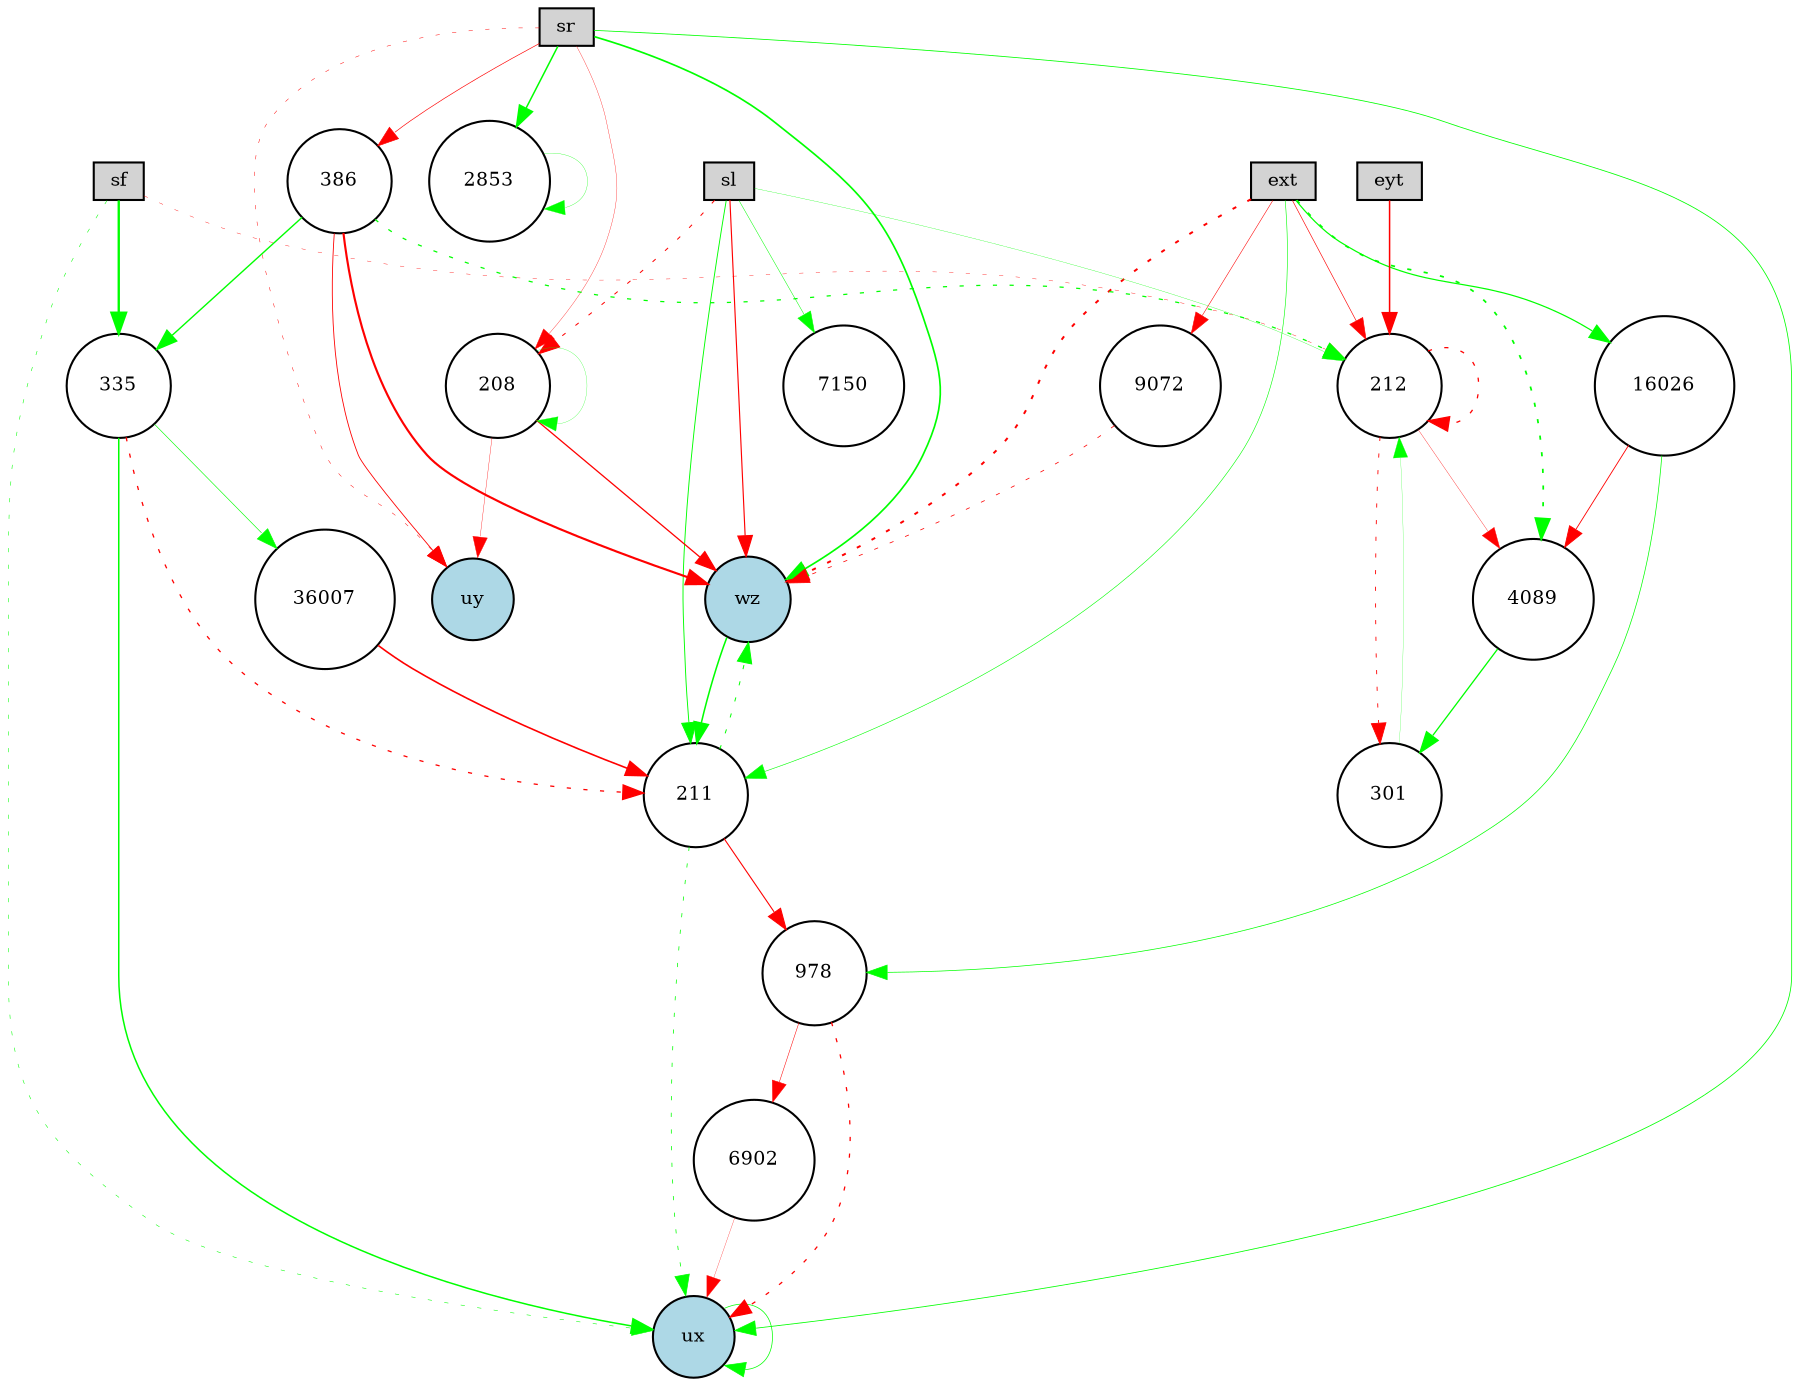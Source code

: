 digraph {
	node [fontsize=9 height=0.2 shape=circle width=0.2]
	ext [fillcolor=lightgray shape=box style=filled]
	eyt [fillcolor=lightgray shape=box style=filled]
	sf [fillcolor=lightgray shape=box style=filled]
	sl [fillcolor=lightgray shape=box style=filled]
	sr [fillcolor=lightgray shape=box style=filled]
	ux [fillcolor=lightblue style=filled]
	uy [fillcolor=lightblue style=filled]
	wz [fillcolor=lightblue style=filled]
	386 [fillcolor=white style=filled]
	2853 [fillcolor=white style=filled]
	36007 [fillcolor=white style=filled]
	301 [fillcolor=white style=filled]
	7150 [fillcolor=white style=filled]
	335 [fillcolor=white style=filled]
	9072 [fillcolor=white style=filled]
	208 [fillcolor=white style=filled]
	978 [fillcolor=white style=filled]
	211 [fillcolor=white style=filled]
	212 [fillcolor=white style=filled]
	6902 [fillcolor=white style=filled]
	4089 [fillcolor=white style=filled]
	16026 [fillcolor=white style=filled]
	386 -> wz [color=red penwidth=1.02914664384311 style=solid]
	208 -> 208 [color=green penwidth=0.12073534691310868 style=solid]
	sf -> 212 [color=red penwidth=0.18317524337545632 style=dotted]
	212 -> 212 [color=red penwidth=0.622091709558434 style=dotted]
	386 -> 212 [color=green penwidth=0.6028324868228899 style=dotted]
	386 -> uy [color=red penwidth=0.4105884932572834 style=solid]
	sl -> wz [color=red penwidth=0.5496950422806238 style=solid]
	211 -> wz [color=green penwidth=0.47312931047219153 style=dotted]
	ext -> 211 [color=green penwidth=0.28365806303192254 style=solid]
	sl -> 7150 [color=green penwidth=0.23907480415594226 style=solid]
	335 -> 211 [color=red penwidth=0.6223748066728926 style=dotted]
	301 -> 212 [color=green penwidth=0.10830517506369285 style=solid]
	ext -> 4089 [color=green penwidth=0.8331655955352334 style=dotted]
	16026 -> 978 [color=green penwidth=0.34529936934343763 style=solid]
	212 -> 301 [color=red penwidth=0.421821914353934 style=dotted]
	211 -> 978 [color=red penwidth=0.5287129851371032 style=solid]
	sr -> uy [color=red penwidth=0.22783919795708613 style=dotted]
	212 -> 4089 [color=red penwidth=0.16391255912445493 style=solid]
	208 -> uy [color=red penwidth=0.16696004971209716 style=solid]
	sr -> 2853 [color=green penwidth=0.7201278862645386 style=solid]
	386 -> 335 [color=green penwidth=0.6692263836319519 style=solid]
	6902 -> ux [color=red penwidth=0.1321698988452042 style=solid]
	16026 -> 4089 [color=red penwidth=0.4188540350885498 style=solid]
	335 -> 36007 [color=green penwidth=0.2988822791078145 style=solid]
	sr -> ux [color=green penwidth=0.3855277622251545 style=solid]
	978 -> ux [color=red penwidth=0.6099452400624072 style=dotted]
	ux -> ux [color=green penwidth=0.34618834987796154 style=solid]
	ext -> wz [color=red penwidth=0.9546226306422694 style=dotted]
	208 -> wz [color=red penwidth=0.6167673461514973 style=solid]
	sr -> 208 [color=red penwidth=0.15827922094215335 style=solid]
	978 -> 6902 [color=red penwidth=0.24633278267917993 style=solid]
	211 -> ux [color=green penwidth=0.36630704412076687 style=dotted]
	sr -> wz [color=green penwidth=0.8133770746288559 style=solid]
	ext -> 16026 [color=green penwidth=0.5814765126773118 style=solid]
	wz -> 211 [color=green penwidth=0.7393958235455518 style=solid]
	2853 -> 2853 [color=green penwidth=0.14711751377486662 style=solid]
	36007 -> 211 [color=red penwidth=0.7819026911240888 style=solid]
	eyt -> 212 [color=red penwidth=0.7283500133454999 style=solid]
	sl -> 208 [color=red penwidth=0.4836839720293409 style=dotted]
	335 -> ux [color=green penwidth=0.7258815347054764 style=solid]
	9072 -> wz [color=red penwidth=0.368349411136077 style=dotted]
	sf -> ux [color=green penwidth=0.2589023851685114 style=dotted]
	4089 -> 301 [color=green penwidth=0.6230515631438672 style=solid]
	sl -> 212 [color=green penwidth=0.14363406618982288 style=solid]
	sl -> 211 [color=green penwidth=0.4429768169304118 style=solid]
	ext -> 212 [color=red penwidth=0.3056377460065077 style=solid]
	sr -> 386 [color=red penwidth=0.30984706531925477 style=solid]
	sf -> 335 [color=green penwidth=1.132572668482337 style=solid]
	ext -> 9072 [color=red penwidth=0.2634331358900615 style=solid]
}

